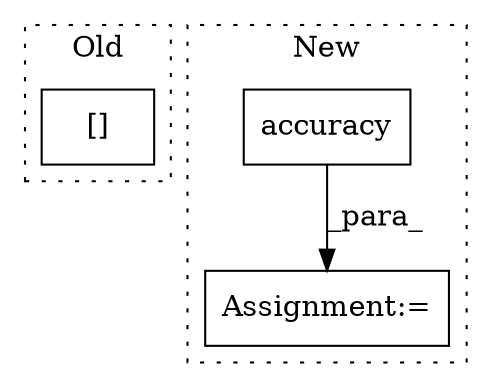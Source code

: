 digraph G {
subgraph cluster0 {
1 [label="[]" a="2" s="8616,8625" l="7,1" shape="box"];
label = "Old";
style="dotted";
}
subgraph cluster1 {
2 [label="accuracy" a="32" s="8943,8979" l="9,1" shape="box"];
3 [label="Assignment:=" a="7" s="8942" l="1" shape="box"];
label = "New";
style="dotted";
}
2 -> 3 [label="_para_"];
}